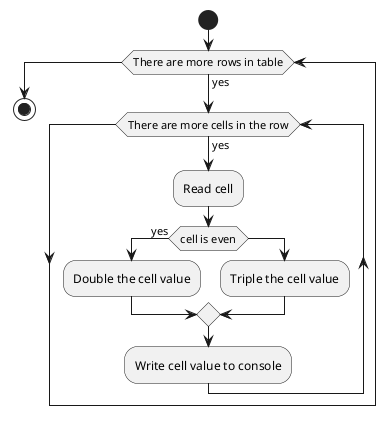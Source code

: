 @startuml
start
while (There are more rows in table) is (yes)
    while (There are more cells in the row) is (yes)
        :Read cell;
        if (cell is even) then (yes)
            :Double the cell value;
        else
            :Triple the cell value;
        endif
        :Write cell value to console;
    endwhile
endwhile
stop
@enduml
